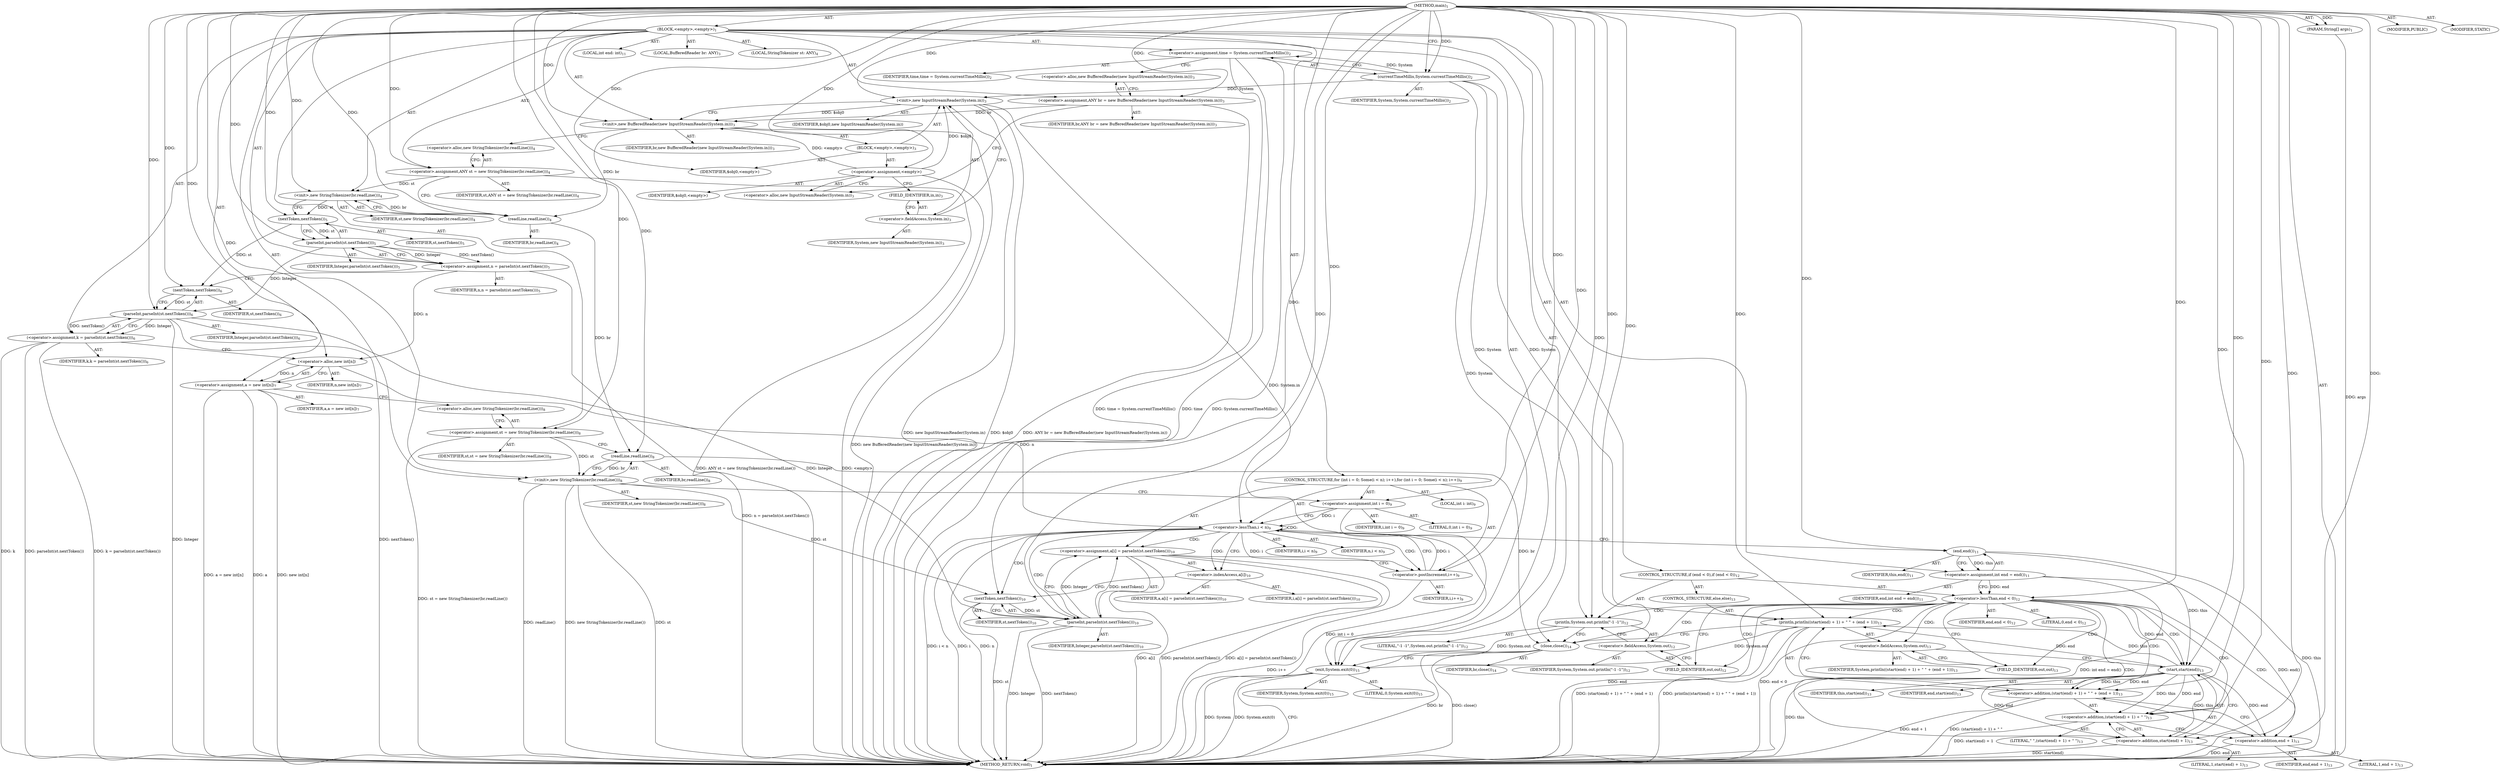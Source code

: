 digraph "main" {  
"22" [label = <(METHOD,main)<SUB>1</SUB>> ]
"23" [label = <(PARAM,String[] args)<SUB>1</SUB>> ]
"24" [label = <(BLOCK,&lt;empty&gt;,&lt;empty&gt;)<SUB>1</SUB>> ]
"25" [label = <(&lt;operator&gt;.assignment,time = System.currentTimeMillis())<SUB>2</SUB>> ]
"26" [label = <(IDENTIFIER,time,time = System.currentTimeMillis())<SUB>2</SUB>> ]
"27" [label = <(currentTimeMillis,System.currentTimeMillis())<SUB>2</SUB>> ]
"28" [label = <(IDENTIFIER,System,System.currentTimeMillis())<SUB>2</SUB>> ]
"4" [label = <(LOCAL,BufferedReader br: ANY)<SUB>3</SUB>> ]
"29" [label = <(&lt;operator&gt;.assignment,ANY br = new BufferedReader(new InputStreamReader(System.in)))<SUB>3</SUB>> ]
"30" [label = <(IDENTIFIER,br,ANY br = new BufferedReader(new InputStreamReader(System.in)))<SUB>3</SUB>> ]
"31" [label = <(&lt;operator&gt;.alloc,new BufferedReader(new InputStreamReader(System.in)))<SUB>3</SUB>> ]
"32" [label = <(&lt;init&gt;,new BufferedReader(new InputStreamReader(System.in)))<SUB>3</SUB>> ]
"3" [label = <(IDENTIFIER,br,new BufferedReader(new InputStreamReader(System.in)))<SUB>3</SUB>> ]
"33" [label = <(BLOCK,&lt;empty&gt;,&lt;empty&gt;)<SUB>3</SUB>> ]
"34" [label = <(&lt;operator&gt;.assignment,&lt;empty&gt;)> ]
"35" [label = <(IDENTIFIER,$obj0,&lt;empty&gt;)> ]
"36" [label = <(&lt;operator&gt;.alloc,new InputStreamReader(System.in))<SUB>3</SUB>> ]
"37" [label = <(&lt;init&gt;,new InputStreamReader(System.in))<SUB>3</SUB>> ]
"38" [label = <(IDENTIFIER,$obj0,new InputStreamReader(System.in))> ]
"39" [label = <(&lt;operator&gt;.fieldAccess,System.in)<SUB>3</SUB>> ]
"40" [label = <(IDENTIFIER,System,new InputStreamReader(System.in))<SUB>3</SUB>> ]
"41" [label = <(FIELD_IDENTIFIER,in,in)<SUB>3</SUB>> ]
"42" [label = <(IDENTIFIER,$obj0,&lt;empty&gt;)> ]
"6" [label = <(LOCAL,StringTokenizer st: ANY)<SUB>4</SUB>> ]
"43" [label = <(&lt;operator&gt;.assignment,ANY st = new StringTokenizer(br.readLine()))<SUB>4</SUB>> ]
"44" [label = <(IDENTIFIER,st,ANY st = new StringTokenizer(br.readLine()))<SUB>4</SUB>> ]
"45" [label = <(&lt;operator&gt;.alloc,new StringTokenizer(br.readLine()))<SUB>4</SUB>> ]
"46" [label = <(&lt;init&gt;,new StringTokenizer(br.readLine()))<SUB>4</SUB>> ]
"5" [label = <(IDENTIFIER,st,new StringTokenizer(br.readLine()))<SUB>4</SUB>> ]
"47" [label = <(readLine,readLine())<SUB>4</SUB>> ]
"48" [label = <(IDENTIFIER,br,readLine())<SUB>4</SUB>> ]
"49" [label = <(&lt;operator&gt;.assignment,n = parseInt(st.nextToken()))<SUB>5</SUB>> ]
"50" [label = <(IDENTIFIER,n,n = parseInt(st.nextToken()))<SUB>5</SUB>> ]
"51" [label = <(parseInt,parseInt(st.nextToken()))<SUB>5</SUB>> ]
"52" [label = <(IDENTIFIER,Integer,parseInt(st.nextToken()))<SUB>5</SUB>> ]
"53" [label = <(nextToken,nextToken())<SUB>5</SUB>> ]
"54" [label = <(IDENTIFIER,st,nextToken())<SUB>5</SUB>> ]
"55" [label = <(&lt;operator&gt;.assignment,k = parseInt(st.nextToken()))<SUB>6</SUB>> ]
"56" [label = <(IDENTIFIER,k,k = parseInt(st.nextToken()))<SUB>6</SUB>> ]
"57" [label = <(parseInt,parseInt(st.nextToken()))<SUB>6</SUB>> ]
"58" [label = <(IDENTIFIER,Integer,parseInt(st.nextToken()))<SUB>6</SUB>> ]
"59" [label = <(nextToken,nextToken())<SUB>6</SUB>> ]
"60" [label = <(IDENTIFIER,st,nextToken())<SUB>6</SUB>> ]
"61" [label = <(&lt;operator&gt;.assignment,a = new int[n])<SUB>7</SUB>> ]
"62" [label = <(IDENTIFIER,a,a = new int[n])<SUB>7</SUB>> ]
"63" [label = <(&lt;operator&gt;.alloc,new int[n])> ]
"64" [label = <(IDENTIFIER,n,new int[n])<SUB>7</SUB>> ]
"65" [label = <(&lt;operator&gt;.assignment,st = new StringTokenizer(br.readLine()))<SUB>8</SUB>> ]
"66" [label = <(IDENTIFIER,st,st = new StringTokenizer(br.readLine()))<SUB>8</SUB>> ]
"67" [label = <(&lt;operator&gt;.alloc,new StringTokenizer(br.readLine()))<SUB>8</SUB>> ]
"68" [label = <(&lt;init&gt;,new StringTokenizer(br.readLine()))<SUB>8</SUB>> ]
"7" [label = <(IDENTIFIER,st,new StringTokenizer(br.readLine()))<SUB>8</SUB>> ]
"69" [label = <(readLine,readLine())<SUB>8</SUB>> ]
"70" [label = <(IDENTIFIER,br,readLine())<SUB>8</SUB>> ]
"71" [label = <(CONTROL_STRUCTURE,for (int i = 0; Some(i &lt; n); i++),for (int i = 0; Some(i &lt; n); i++))<SUB>9</SUB>> ]
"72" [label = <(LOCAL,int i: int)<SUB>9</SUB>> ]
"73" [label = <(&lt;operator&gt;.assignment,int i = 0)<SUB>9</SUB>> ]
"74" [label = <(IDENTIFIER,i,int i = 0)<SUB>9</SUB>> ]
"75" [label = <(LITERAL,0,int i = 0)<SUB>9</SUB>> ]
"76" [label = <(&lt;operator&gt;.lessThan,i &lt; n)<SUB>9</SUB>> ]
"77" [label = <(IDENTIFIER,i,i &lt; n)<SUB>9</SUB>> ]
"78" [label = <(IDENTIFIER,n,i &lt; n)<SUB>9</SUB>> ]
"79" [label = <(&lt;operator&gt;.postIncrement,i++)<SUB>9</SUB>> ]
"80" [label = <(IDENTIFIER,i,i++)<SUB>9</SUB>> ]
"81" [label = <(&lt;operator&gt;.assignment,a[i] = parseInt(st.nextToken()))<SUB>10</SUB>> ]
"82" [label = <(&lt;operator&gt;.indexAccess,a[i])<SUB>10</SUB>> ]
"83" [label = <(IDENTIFIER,a,a[i] = parseInt(st.nextToken()))<SUB>10</SUB>> ]
"84" [label = <(IDENTIFIER,i,a[i] = parseInt(st.nextToken()))<SUB>10</SUB>> ]
"85" [label = <(parseInt,parseInt(st.nextToken()))<SUB>10</SUB>> ]
"86" [label = <(IDENTIFIER,Integer,parseInt(st.nextToken()))<SUB>10</SUB>> ]
"87" [label = <(nextToken,nextToken())<SUB>10</SUB>> ]
"88" [label = <(IDENTIFIER,st,nextToken())<SUB>10</SUB>> ]
"89" [label = <(LOCAL,int end: int)<SUB>11</SUB>> ]
"90" [label = <(&lt;operator&gt;.assignment,int end = end())<SUB>11</SUB>> ]
"91" [label = <(IDENTIFIER,end,int end = end())<SUB>11</SUB>> ]
"92" [label = <(end,end())<SUB>11</SUB>> ]
"93" [label = <(IDENTIFIER,this,end())<SUB>11</SUB>> ]
"94" [label = <(CONTROL_STRUCTURE,if (end &lt; 0),if (end &lt; 0))<SUB>12</SUB>> ]
"95" [label = <(&lt;operator&gt;.lessThan,end &lt; 0)<SUB>12</SUB>> ]
"96" [label = <(IDENTIFIER,end,end &lt; 0)<SUB>12</SUB>> ]
"97" [label = <(LITERAL,0,end &lt; 0)<SUB>12</SUB>> ]
"98" [label = <(println,System.out.println(&quot;-1 -1&quot;))<SUB>12</SUB>> ]
"99" [label = <(&lt;operator&gt;.fieldAccess,System.out)<SUB>12</SUB>> ]
"100" [label = <(IDENTIFIER,System,System.out.println(&quot;-1 -1&quot;))<SUB>12</SUB>> ]
"101" [label = <(FIELD_IDENTIFIER,out,out)<SUB>12</SUB>> ]
"102" [label = <(LITERAL,&quot;-1 -1&quot;,System.out.println(&quot;-1 -1&quot;))<SUB>12</SUB>> ]
"103" [label = <(CONTROL_STRUCTURE,else,else)<SUB>13</SUB>> ]
"104" [label = <(println,println((start(end) + 1) + &quot; &quot; + (end + 1)))<SUB>13</SUB>> ]
"105" [label = <(&lt;operator&gt;.fieldAccess,System.out)<SUB>13</SUB>> ]
"106" [label = <(IDENTIFIER,System,println((start(end) + 1) + &quot; &quot; + (end + 1)))<SUB>13</SUB>> ]
"107" [label = <(FIELD_IDENTIFIER,out,out)<SUB>13</SUB>> ]
"108" [label = <(&lt;operator&gt;.addition,(start(end) + 1) + &quot; &quot; + (end + 1))<SUB>13</SUB>> ]
"109" [label = <(&lt;operator&gt;.addition,(start(end) + 1) + &quot; &quot;)<SUB>13</SUB>> ]
"110" [label = <(&lt;operator&gt;.addition,start(end) + 1)<SUB>13</SUB>> ]
"111" [label = <(start,start(end))<SUB>13</SUB>> ]
"112" [label = <(IDENTIFIER,this,start(end))<SUB>13</SUB>> ]
"113" [label = <(IDENTIFIER,end,start(end))<SUB>13</SUB>> ]
"114" [label = <(LITERAL,1,start(end) + 1)<SUB>13</SUB>> ]
"115" [label = <(LITERAL,&quot; &quot;,(start(end) + 1) + &quot; &quot;)<SUB>13</SUB>> ]
"116" [label = <(&lt;operator&gt;.addition,end + 1)<SUB>13</SUB>> ]
"117" [label = <(IDENTIFIER,end,end + 1)<SUB>13</SUB>> ]
"118" [label = <(LITERAL,1,end + 1)<SUB>13</SUB>> ]
"119" [label = <(close,close())<SUB>14</SUB>> ]
"120" [label = <(IDENTIFIER,br,close())<SUB>14</SUB>> ]
"121" [label = <(exit,System.exit(0))<SUB>15</SUB>> ]
"122" [label = <(IDENTIFIER,System,System.exit(0))<SUB>15</SUB>> ]
"123" [label = <(LITERAL,0,System.exit(0))<SUB>15</SUB>> ]
"124" [label = <(MODIFIER,PUBLIC)> ]
"125" [label = <(MODIFIER,STATIC)> ]
"126" [label = <(METHOD_RETURN,void)<SUB>1</SUB>> ]
  "22" -> "23"  [ label = "AST: "] 
  "22" -> "24"  [ label = "AST: "] 
  "22" -> "124"  [ label = "AST: "] 
  "22" -> "125"  [ label = "AST: "] 
  "22" -> "126"  [ label = "AST: "] 
  "24" -> "25"  [ label = "AST: "] 
  "24" -> "4"  [ label = "AST: "] 
  "24" -> "29"  [ label = "AST: "] 
  "24" -> "32"  [ label = "AST: "] 
  "24" -> "6"  [ label = "AST: "] 
  "24" -> "43"  [ label = "AST: "] 
  "24" -> "46"  [ label = "AST: "] 
  "24" -> "49"  [ label = "AST: "] 
  "24" -> "55"  [ label = "AST: "] 
  "24" -> "61"  [ label = "AST: "] 
  "24" -> "65"  [ label = "AST: "] 
  "24" -> "68"  [ label = "AST: "] 
  "24" -> "71"  [ label = "AST: "] 
  "24" -> "89"  [ label = "AST: "] 
  "24" -> "90"  [ label = "AST: "] 
  "24" -> "94"  [ label = "AST: "] 
  "24" -> "119"  [ label = "AST: "] 
  "24" -> "121"  [ label = "AST: "] 
  "25" -> "26"  [ label = "AST: "] 
  "25" -> "27"  [ label = "AST: "] 
  "27" -> "28"  [ label = "AST: "] 
  "29" -> "30"  [ label = "AST: "] 
  "29" -> "31"  [ label = "AST: "] 
  "32" -> "3"  [ label = "AST: "] 
  "32" -> "33"  [ label = "AST: "] 
  "33" -> "34"  [ label = "AST: "] 
  "33" -> "37"  [ label = "AST: "] 
  "33" -> "42"  [ label = "AST: "] 
  "34" -> "35"  [ label = "AST: "] 
  "34" -> "36"  [ label = "AST: "] 
  "37" -> "38"  [ label = "AST: "] 
  "37" -> "39"  [ label = "AST: "] 
  "39" -> "40"  [ label = "AST: "] 
  "39" -> "41"  [ label = "AST: "] 
  "43" -> "44"  [ label = "AST: "] 
  "43" -> "45"  [ label = "AST: "] 
  "46" -> "5"  [ label = "AST: "] 
  "46" -> "47"  [ label = "AST: "] 
  "47" -> "48"  [ label = "AST: "] 
  "49" -> "50"  [ label = "AST: "] 
  "49" -> "51"  [ label = "AST: "] 
  "51" -> "52"  [ label = "AST: "] 
  "51" -> "53"  [ label = "AST: "] 
  "53" -> "54"  [ label = "AST: "] 
  "55" -> "56"  [ label = "AST: "] 
  "55" -> "57"  [ label = "AST: "] 
  "57" -> "58"  [ label = "AST: "] 
  "57" -> "59"  [ label = "AST: "] 
  "59" -> "60"  [ label = "AST: "] 
  "61" -> "62"  [ label = "AST: "] 
  "61" -> "63"  [ label = "AST: "] 
  "63" -> "64"  [ label = "AST: "] 
  "65" -> "66"  [ label = "AST: "] 
  "65" -> "67"  [ label = "AST: "] 
  "68" -> "7"  [ label = "AST: "] 
  "68" -> "69"  [ label = "AST: "] 
  "69" -> "70"  [ label = "AST: "] 
  "71" -> "72"  [ label = "AST: "] 
  "71" -> "73"  [ label = "AST: "] 
  "71" -> "76"  [ label = "AST: "] 
  "71" -> "79"  [ label = "AST: "] 
  "71" -> "81"  [ label = "AST: "] 
  "73" -> "74"  [ label = "AST: "] 
  "73" -> "75"  [ label = "AST: "] 
  "76" -> "77"  [ label = "AST: "] 
  "76" -> "78"  [ label = "AST: "] 
  "79" -> "80"  [ label = "AST: "] 
  "81" -> "82"  [ label = "AST: "] 
  "81" -> "85"  [ label = "AST: "] 
  "82" -> "83"  [ label = "AST: "] 
  "82" -> "84"  [ label = "AST: "] 
  "85" -> "86"  [ label = "AST: "] 
  "85" -> "87"  [ label = "AST: "] 
  "87" -> "88"  [ label = "AST: "] 
  "90" -> "91"  [ label = "AST: "] 
  "90" -> "92"  [ label = "AST: "] 
  "92" -> "93"  [ label = "AST: "] 
  "94" -> "95"  [ label = "AST: "] 
  "94" -> "98"  [ label = "AST: "] 
  "94" -> "103"  [ label = "AST: "] 
  "95" -> "96"  [ label = "AST: "] 
  "95" -> "97"  [ label = "AST: "] 
  "98" -> "99"  [ label = "AST: "] 
  "98" -> "102"  [ label = "AST: "] 
  "99" -> "100"  [ label = "AST: "] 
  "99" -> "101"  [ label = "AST: "] 
  "103" -> "104"  [ label = "AST: "] 
  "104" -> "105"  [ label = "AST: "] 
  "104" -> "108"  [ label = "AST: "] 
  "105" -> "106"  [ label = "AST: "] 
  "105" -> "107"  [ label = "AST: "] 
  "108" -> "109"  [ label = "AST: "] 
  "108" -> "116"  [ label = "AST: "] 
  "109" -> "110"  [ label = "AST: "] 
  "109" -> "115"  [ label = "AST: "] 
  "110" -> "111"  [ label = "AST: "] 
  "110" -> "114"  [ label = "AST: "] 
  "111" -> "112"  [ label = "AST: "] 
  "111" -> "113"  [ label = "AST: "] 
  "116" -> "117"  [ label = "AST: "] 
  "116" -> "118"  [ label = "AST: "] 
  "119" -> "120"  [ label = "AST: "] 
  "121" -> "122"  [ label = "AST: "] 
  "121" -> "123"  [ label = "AST: "] 
  "25" -> "31"  [ label = "CFG: "] 
  "29" -> "36"  [ label = "CFG: "] 
  "32" -> "45"  [ label = "CFG: "] 
  "43" -> "47"  [ label = "CFG: "] 
  "46" -> "53"  [ label = "CFG: "] 
  "49" -> "59"  [ label = "CFG: "] 
  "55" -> "63"  [ label = "CFG: "] 
  "61" -> "67"  [ label = "CFG: "] 
  "65" -> "69"  [ label = "CFG: "] 
  "68" -> "73"  [ label = "CFG: "] 
  "90" -> "95"  [ label = "CFG: "] 
  "119" -> "121"  [ label = "CFG: "] 
  "121" -> "126"  [ label = "CFG: "] 
  "27" -> "25"  [ label = "CFG: "] 
  "31" -> "29"  [ label = "CFG: "] 
  "45" -> "43"  [ label = "CFG: "] 
  "47" -> "46"  [ label = "CFG: "] 
  "51" -> "49"  [ label = "CFG: "] 
  "57" -> "55"  [ label = "CFG: "] 
  "63" -> "61"  [ label = "CFG: "] 
  "67" -> "65"  [ label = "CFG: "] 
  "69" -> "68"  [ label = "CFG: "] 
  "73" -> "76"  [ label = "CFG: "] 
  "76" -> "82"  [ label = "CFG: "] 
  "76" -> "92"  [ label = "CFG: "] 
  "79" -> "76"  [ label = "CFG: "] 
  "81" -> "79"  [ label = "CFG: "] 
  "92" -> "90"  [ label = "CFG: "] 
  "95" -> "101"  [ label = "CFG: "] 
  "95" -> "107"  [ label = "CFG: "] 
  "98" -> "119"  [ label = "CFG: "] 
  "34" -> "41"  [ label = "CFG: "] 
  "37" -> "32"  [ label = "CFG: "] 
  "53" -> "51"  [ label = "CFG: "] 
  "59" -> "57"  [ label = "CFG: "] 
  "82" -> "87"  [ label = "CFG: "] 
  "85" -> "81"  [ label = "CFG: "] 
  "99" -> "98"  [ label = "CFG: "] 
  "104" -> "119"  [ label = "CFG: "] 
  "36" -> "34"  [ label = "CFG: "] 
  "39" -> "37"  [ label = "CFG: "] 
  "87" -> "85"  [ label = "CFG: "] 
  "101" -> "99"  [ label = "CFG: "] 
  "105" -> "111"  [ label = "CFG: "] 
  "108" -> "104"  [ label = "CFG: "] 
  "41" -> "39"  [ label = "CFG: "] 
  "107" -> "105"  [ label = "CFG: "] 
  "109" -> "116"  [ label = "CFG: "] 
  "116" -> "108"  [ label = "CFG: "] 
  "110" -> "109"  [ label = "CFG: "] 
  "111" -> "110"  [ label = "CFG: "] 
  "22" -> "27"  [ label = "CFG: "] 
  "23" -> "126"  [ label = "DDG: args"] 
  "25" -> "126"  [ label = "DDG: System.currentTimeMillis()"] 
  "25" -> "126"  [ label = "DDG: time = System.currentTimeMillis()"] 
  "29" -> "126"  [ label = "DDG: ANY br = new BufferedReader(new InputStreamReader(System.in))"] 
  "34" -> "126"  [ label = "DDG: &lt;empty&gt;"] 
  "37" -> "126"  [ label = "DDG: $obj0"] 
  "37" -> "126"  [ label = "DDG: new InputStreamReader(System.in)"] 
  "32" -> "126"  [ label = "DDG: new BufferedReader(new InputStreamReader(System.in))"] 
  "43" -> "126"  [ label = "DDG: ANY st = new StringTokenizer(br.readLine())"] 
  "49" -> "126"  [ label = "DDG: n = parseInt(st.nextToken())"] 
  "57" -> "126"  [ label = "DDG: Integer"] 
  "57" -> "126"  [ label = "DDG: nextToken()"] 
  "55" -> "126"  [ label = "DDG: parseInt(st.nextToken())"] 
  "55" -> "126"  [ label = "DDG: k = parseInt(st.nextToken())"] 
  "61" -> "126"  [ label = "DDG: a"] 
  "61" -> "126"  [ label = "DDG: new int[n]"] 
  "61" -> "126"  [ label = "DDG: a = new int[n]"] 
  "65" -> "126"  [ label = "DDG: st = new StringTokenizer(br.readLine())"] 
  "68" -> "126"  [ label = "DDG: st"] 
  "68" -> "126"  [ label = "DDG: readLine()"] 
  "68" -> "126"  [ label = "DDG: new StringTokenizer(br.readLine())"] 
  "73" -> "126"  [ label = "DDG: int i = 0"] 
  "76" -> "126"  [ label = "DDG: i"] 
  "76" -> "126"  [ label = "DDG: n"] 
  "76" -> "126"  [ label = "DDG: i &lt; n"] 
  "92" -> "126"  [ label = "DDG: this"] 
  "90" -> "126"  [ label = "DDG: end()"] 
  "90" -> "126"  [ label = "DDG: int end = end()"] 
  "95" -> "126"  [ label = "DDG: end"] 
  "95" -> "126"  [ label = "DDG: end &lt; 0"] 
  "111" -> "126"  [ label = "DDG: this"] 
  "110" -> "126"  [ label = "DDG: start(end)"] 
  "109" -> "126"  [ label = "DDG: start(end) + 1"] 
  "108" -> "126"  [ label = "DDG: (start(end) + 1) + &quot; &quot;"] 
  "116" -> "126"  [ label = "DDG: end"] 
  "108" -> "126"  [ label = "DDG: end + 1"] 
  "104" -> "126"  [ label = "DDG: (start(end) + 1) + &quot; &quot; + (end + 1)"] 
  "104" -> "126"  [ label = "DDG: println((start(end) + 1) + &quot; &quot; + (end + 1))"] 
  "119" -> "126"  [ label = "DDG: br"] 
  "119" -> "126"  [ label = "DDG: close()"] 
  "121" -> "126"  [ label = "DDG: System"] 
  "121" -> "126"  [ label = "DDG: System.exit(0)"] 
  "81" -> "126"  [ label = "DDG: a[i]"] 
  "85" -> "126"  [ label = "DDG: Integer"] 
  "87" -> "126"  [ label = "DDG: st"] 
  "85" -> "126"  [ label = "DDG: nextToken()"] 
  "81" -> "126"  [ label = "DDG: parseInt(st.nextToken())"] 
  "81" -> "126"  [ label = "DDG: a[i] = parseInt(st.nextToken())"] 
  "79" -> "126"  [ label = "DDG: i++"] 
  "25" -> "126"  [ label = "DDG: time"] 
  "55" -> "126"  [ label = "DDG: k"] 
  "22" -> "23"  [ label = "DDG: "] 
  "27" -> "25"  [ label = "DDG: System"] 
  "22" -> "29"  [ label = "DDG: "] 
  "22" -> "43"  [ label = "DDG: "] 
  "51" -> "49"  [ label = "DDG: Integer"] 
  "51" -> "49"  [ label = "DDG: nextToken()"] 
  "57" -> "55"  [ label = "DDG: Integer"] 
  "57" -> "55"  [ label = "DDG: nextToken()"] 
  "63" -> "61"  [ label = "DDG: n"] 
  "22" -> "65"  [ label = "DDG: "] 
  "92" -> "90"  [ label = "DDG: this"] 
  "29" -> "32"  [ label = "DDG: br"] 
  "22" -> "32"  [ label = "DDG: "] 
  "34" -> "32"  [ label = "DDG: &lt;empty&gt;"] 
  "37" -> "32"  [ label = "DDG: $obj0"] 
  "43" -> "46"  [ label = "DDG: st"] 
  "22" -> "46"  [ label = "DDG: "] 
  "47" -> "46"  [ label = "DDG: br"] 
  "65" -> "68"  [ label = "DDG: st"] 
  "22" -> "68"  [ label = "DDG: "] 
  "69" -> "68"  [ label = "DDG: br"] 
  "22" -> "73"  [ label = "DDG: "] 
  "85" -> "81"  [ label = "DDG: Integer"] 
  "85" -> "81"  [ label = "DDG: nextToken()"] 
  "69" -> "119"  [ label = "DDG: br"] 
  "22" -> "119"  [ label = "DDG: "] 
  "27" -> "121"  [ label = "DDG: System"] 
  "37" -> "121"  [ label = "DDG: System.in"] 
  "104" -> "121"  [ label = "DDG: System.out"] 
  "98" -> "121"  [ label = "DDG: System.out"] 
  "22" -> "121"  [ label = "DDG: "] 
  "22" -> "27"  [ label = "DDG: "] 
  "22" -> "34"  [ label = "DDG: "] 
  "22" -> "42"  [ label = "DDG: "] 
  "32" -> "47"  [ label = "DDG: br"] 
  "22" -> "47"  [ label = "DDG: "] 
  "22" -> "51"  [ label = "DDG: "] 
  "53" -> "51"  [ label = "DDG: st"] 
  "51" -> "57"  [ label = "DDG: Integer"] 
  "22" -> "57"  [ label = "DDG: "] 
  "59" -> "57"  [ label = "DDG: st"] 
  "49" -> "63"  [ label = "DDG: n"] 
  "22" -> "63"  [ label = "DDG: "] 
  "47" -> "69"  [ label = "DDG: br"] 
  "22" -> "69"  [ label = "DDG: "] 
  "73" -> "76"  [ label = "DDG: i"] 
  "79" -> "76"  [ label = "DDG: i"] 
  "22" -> "76"  [ label = "DDG: "] 
  "63" -> "76"  [ label = "DDG: n"] 
  "76" -> "79"  [ label = "DDG: i"] 
  "22" -> "79"  [ label = "DDG: "] 
  "22" -> "92"  [ label = "DDG: "] 
  "90" -> "95"  [ label = "DDG: end"] 
  "22" -> "95"  [ label = "DDG: "] 
  "27" -> "98"  [ label = "DDG: System"] 
  "22" -> "98"  [ label = "DDG: "] 
  "34" -> "37"  [ label = "DDG: $obj0"] 
  "22" -> "37"  [ label = "DDG: "] 
  "27" -> "37"  [ label = "DDG: System"] 
  "46" -> "53"  [ label = "DDG: st"] 
  "22" -> "53"  [ label = "DDG: "] 
  "53" -> "59"  [ label = "DDG: st"] 
  "22" -> "59"  [ label = "DDG: "] 
  "57" -> "85"  [ label = "DDG: Integer"] 
  "22" -> "85"  [ label = "DDG: "] 
  "87" -> "85"  [ label = "DDG: st"] 
  "27" -> "104"  [ label = "DDG: System"] 
  "111" -> "104"  [ label = "DDG: this"] 
  "111" -> "104"  [ label = "DDG: end"] 
  "22" -> "104"  [ label = "DDG: "] 
  "68" -> "87"  [ label = "DDG: st"] 
  "22" -> "87"  [ label = "DDG: "] 
  "111" -> "108"  [ label = "DDG: this"] 
  "111" -> "108"  [ label = "DDG: end"] 
  "22" -> "108"  [ label = "DDG: "] 
  "111" -> "109"  [ label = "DDG: this"] 
  "111" -> "109"  [ label = "DDG: end"] 
  "22" -> "109"  [ label = "DDG: "] 
  "111" -> "116"  [ label = "DDG: end"] 
  "22" -> "116"  [ label = "DDG: "] 
  "111" -> "110"  [ label = "DDG: this"] 
  "111" -> "110"  [ label = "DDG: end"] 
  "22" -> "110"  [ label = "DDG: "] 
  "92" -> "111"  [ label = "DDG: this"] 
  "22" -> "111"  [ label = "DDG: "] 
  "95" -> "111"  [ label = "DDG: end"] 
  "76" -> "81"  [ label = "CDG: "] 
  "76" -> "85"  [ label = "CDG: "] 
  "76" -> "76"  [ label = "CDG: "] 
  "76" -> "87"  [ label = "CDG: "] 
  "76" -> "82"  [ label = "CDG: "] 
  "76" -> "79"  [ label = "CDG: "] 
  "95" -> "107"  [ label = "CDG: "] 
  "95" -> "98"  [ label = "CDG: "] 
  "95" -> "105"  [ label = "CDG: "] 
  "95" -> "116"  [ label = "CDG: "] 
  "95" -> "99"  [ label = "CDG: "] 
  "95" -> "104"  [ label = "CDG: "] 
  "95" -> "110"  [ label = "CDG: "] 
  "95" -> "101"  [ label = "CDG: "] 
  "95" -> "108"  [ label = "CDG: "] 
  "95" -> "111"  [ label = "CDG: "] 
  "95" -> "109"  [ label = "CDG: "] 
}

